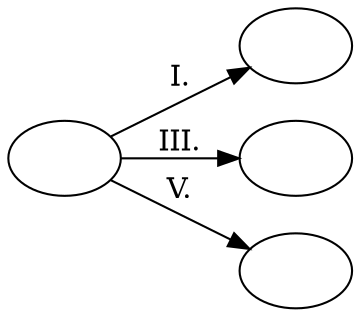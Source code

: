 digraph g {
    rankdir=LR
    A [label=""]
    B [label=""]
    C [label=""]
    D [label=""]
    A -> B [label="I."]
    A -> C [label="III."]
    A -> D [label="V."]
}